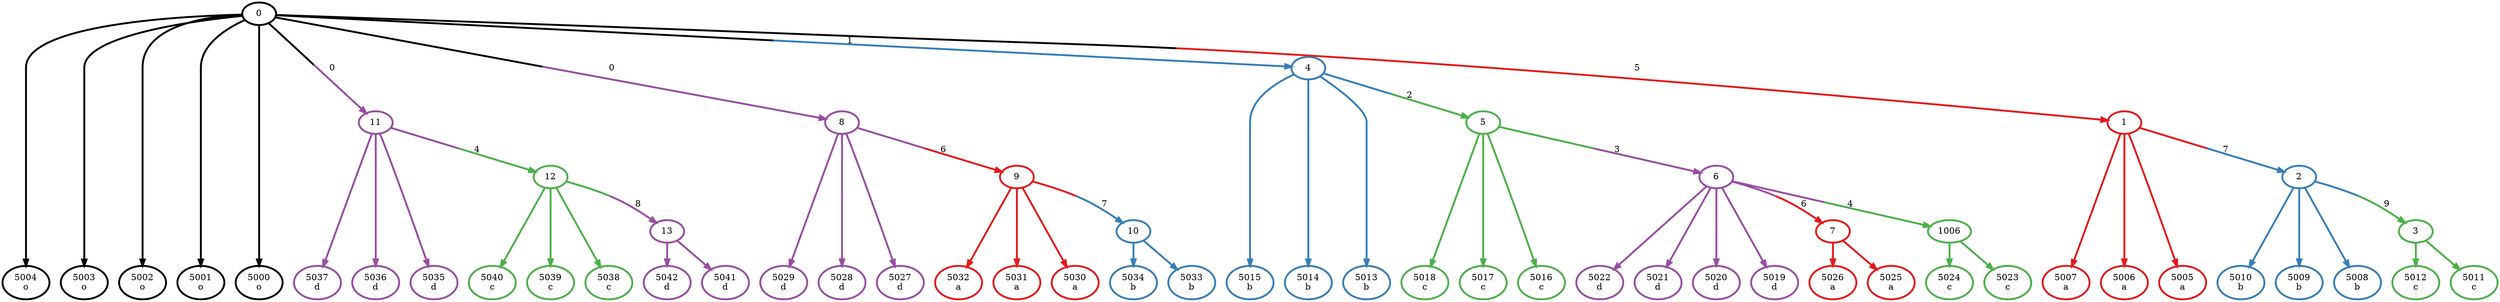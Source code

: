 digraph T {
	{
		rank=same
		0 [penwidth=3,colorscheme=set19,color=4,label="5042\nd"]
		1 [penwidth=3,colorscheme=set19,color=4,label="5041\nd"]
		2 [penwidth=3,colorscheme=set19,color=3,label="5040\nc"]
		3 [penwidth=3,colorscheme=set19,color=3,label="5039\nc"]
		4 [penwidth=3,colorscheme=set19,color=3,label="5038\nc"]
		5 [penwidth=3,colorscheme=set19,color=2,label="5034\nb"]
		6 [penwidth=3,colorscheme=set19,color=2,label="5033\nb"]
		7 [penwidth=3,colorscheme=set19,color=1,label="5032\na"]
		8 [penwidth=3,colorscheme=set19,color=1,label="5031\na"]
		9 [penwidth=3,colorscheme=set19,color=1,label="5030\na"]
		10 [penwidth=3,colorscheme=set19,color=1,label="5026\na"]
		11 [penwidth=3,colorscheme=set19,color=1,label="5025\na"]
		12 [penwidth=3,colorscheme=set19,color=3,label="5024\nc"]
		13 [penwidth=3,colorscheme=set19,color=3,label="5023\nc"]
		14 [penwidth=3,colorscheme=set19,color=4,label="5022\nd"]
		15 [penwidth=3,colorscheme=set19,color=4,label="5021\nd"]
		16 [penwidth=3,colorscheme=set19,color=4,label="5020\nd"]
		17 [penwidth=3,colorscheme=set19,color=4,label="5019\nd"]
		18 [penwidth=3,colorscheme=set19,color=3,label="5018\nc"]
		19 [penwidth=3,colorscheme=set19,color=3,label="5017\nc"]
		20 [penwidth=3,colorscheme=set19,color=3,label="5016\nc"]
		21 [penwidth=3,colorscheme=set19,color=3,label="5012\nc"]
		22 [penwidth=3,colorscheme=set19,color=3,label="5011\nc"]
		23 [penwidth=3,colorscheme=set19,color=2,label="5010\nb"]
		24 [penwidth=3,colorscheme=set19,color=2,label="5009\nb"]
		25 [penwidth=3,colorscheme=set19,color=2,label="5008\nb"]
		26 [penwidth=3,colorscheme=set19,color=4,label="5037\nd"]
		27 [penwidth=3,colorscheme=set19,color=4,label="5036\nd"]
		28 [penwidth=3,colorscheme=set19,color=4,label="5035\nd"]
		29 [penwidth=3,colorscheme=set19,color=4,label="5029\nd"]
		30 [penwidth=3,colorscheme=set19,color=4,label="5028\nd"]
		31 [penwidth=3,colorscheme=set19,color=4,label="5027\nd"]
		32 [penwidth=3,colorscheme=set19,color=2,label="5015\nb"]
		33 [penwidth=3,colorscheme=set19,color=2,label="5014\nb"]
		34 [penwidth=3,colorscheme=set19,color=2,label="5013\nb"]
		35 [penwidth=3,colorscheme=set19,color=1,label="5007\na"]
		36 [penwidth=3,colorscheme=set19,color=1,label="5006\na"]
		37 [penwidth=3,colorscheme=set19,color=1,label="5005\na"]
		38 [penwidth=3,colorscheme=set19,color=11,label="5004\no"]
		39 [penwidth=3,colorscheme=set19,color=11,label="5003\no"]
		40 [penwidth=3,colorscheme=set19,color=11,label="5002\no"]
		41 [penwidth=3,colorscheme=set19,color=11,label="5001\no"]
		42 [penwidth=3,colorscheme=set19,color=11,label="5000\no"]
	}
	43 [penwidth=3,colorscheme=set19,color=4,label="13"]
	44 [penwidth=3,colorscheme=set19,color=3,label="12"]
	45 [penwidth=3,colorscheme=set19,color=2,label="10"]
	46 [penwidth=3,colorscheme=set19,color=1,label="9"]
	47 [penwidth=3,colorscheme=set19,color=1,label="7"]
	48 [penwidth=3,colorscheme=set19,color=3,label="1006"]
	49 [penwidth=3,colorscheme=set19,color=4,label="6"]
	50 [penwidth=3,colorscheme=set19,color=3,label="5"]
	51 [penwidth=3,colorscheme=set19,color=3,label="3"]
	52 [penwidth=3,colorscheme=set19,color=2,label="2"]
	53 [penwidth=3,colorscheme=set19,color=4,label="11"]
	54 [penwidth=3,colorscheme=set19,color=4,label="8"]
	55 [penwidth=3,colorscheme=set19,color=2,label="4"]
	56 [penwidth=3,colorscheme=set19,color=1,label="1"]
	57 [penwidth=3,colorscheme=set19,color=11,label="0"]
	43 -> 0 [penwidth=3,colorscheme=set19,color="4;0.5:4"]
	43 -> 1 [penwidth=3,colorscheme=set19,color="4;0.5:4"]
	44 -> 2 [penwidth=3,colorscheme=set19,color="3;0.5:3"]
	44 -> 3 [penwidth=3,colorscheme=set19,color="3;0.5:3"]
	44 -> 4 [penwidth=3,colorscheme=set19,color="3;0.5:3"]
	44 -> 43 [penwidth=3,colorscheme=set19,color="3;0.5:4",label="8"]
	45 -> 5 [penwidth=3,colorscheme=set19,color="2;0.5:2"]
	45 -> 6 [penwidth=3,colorscheme=set19,color="2;0.5:2"]
	46 -> 7 [penwidth=3,colorscheme=set19,color="1;0.5:1"]
	46 -> 8 [penwidth=3,colorscheme=set19,color="1;0.5:1"]
	46 -> 9 [penwidth=3,colorscheme=set19,color="1;0.5:1"]
	46 -> 45 [penwidth=3,colorscheme=set19,color="1;0.5:2",label="7"]
	47 -> 10 [penwidth=3,colorscheme=set19,color="1;0.5:1"]
	47 -> 11 [penwidth=3,colorscheme=set19,color="1;0.5:1"]
	48 -> 12 [penwidth=3,colorscheme=set19,color="3;0.5:3"]
	48 -> 13 [penwidth=3,colorscheme=set19,color="3;0.5:3"]
	49 -> 14 [penwidth=3,colorscheme=set19,color="4;0.5:4"]
	49 -> 15 [penwidth=3,colorscheme=set19,color="4;0.5:4"]
	49 -> 16 [penwidth=3,colorscheme=set19,color="4;0.5:4"]
	49 -> 17 [penwidth=3,colorscheme=set19,color="4;0.5:4"]
	49 -> 47 [penwidth=3,colorscheme=set19,color="4;0.5:1",label="6"]
	49 -> 48 [penwidth=3,colorscheme=set19,color="4;0.5:3",label="4"]
	50 -> 18 [penwidth=3,colorscheme=set19,color="3;0.5:3"]
	50 -> 19 [penwidth=3,colorscheme=set19,color="3;0.5:3"]
	50 -> 20 [penwidth=3,colorscheme=set19,color="3;0.5:3"]
	50 -> 49 [penwidth=3,colorscheme=set19,color="3;0.5:4",label="3"]
	51 -> 21 [penwidth=3,colorscheme=set19,color="3;0.5:3"]
	51 -> 22 [penwidth=3,colorscheme=set19,color="3;0.5:3"]
	52 -> 23 [penwidth=3,colorscheme=set19,color="2;0.5:2"]
	52 -> 24 [penwidth=3,colorscheme=set19,color="2;0.5:2"]
	52 -> 25 [penwidth=3,colorscheme=set19,color="2;0.5:2"]
	52 -> 51 [penwidth=3,colorscheme=set19,color="2;0.5:3",label="9"]
	53 -> 26 [penwidth=3,colorscheme=set19,color="4;0.5:4"]
	53 -> 27 [penwidth=3,colorscheme=set19,color="4;0.5:4"]
	53 -> 28 [penwidth=3,colorscheme=set19,color="4;0.5:4"]
	53 -> 44 [penwidth=3,colorscheme=set19,color="4;0.5:3",label="4"]
	54 -> 29 [penwidth=3,colorscheme=set19,color="4;0.5:4"]
	54 -> 30 [penwidth=3,colorscheme=set19,color="4;0.5:4"]
	54 -> 31 [penwidth=3,colorscheme=set19,color="4;0.5:4"]
	54 -> 46 [penwidth=3,colorscheme=set19,color="4;0.5:1",label="6"]
	55 -> 32 [penwidth=3,colorscheme=set19,color="2;0.5:2"]
	55 -> 33 [penwidth=3,colorscheme=set19,color="2;0.5:2"]
	55 -> 34 [penwidth=3,colorscheme=set19,color="2;0.5:2"]
	55 -> 50 [penwidth=3,colorscheme=set19,color="2;0.5:3",label="2"]
	56 -> 35 [penwidth=3,colorscheme=set19,color="1;0.5:1"]
	56 -> 36 [penwidth=3,colorscheme=set19,color="1;0.5:1"]
	56 -> 37 [penwidth=3,colorscheme=set19,color="1;0.5:1"]
	56 -> 52 [penwidth=3,colorscheme=set19,color="1;0.5:2",label="7"]
	57 -> 38 [penwidth=3,colorscheme=set19,color="11;0.5:11"]
	57 -> 39 [penwidth=3,colorscheme=set19,color="11;0.5:11"]
	57 -> 40 [penwidth=3,colorscheme=set19,color="11;0.5:11"]
	57 -> 41 [penwidth=3,colorscheme=set19,color="11;0.5:11"]
	57 -> 42 [penwidth=3,colorscheme=set19,color="11;0.5:11"]
	57 -> 53 [penwidth=3,colorscheme=set19,color="11;0.5:4",label="0"]
	57 -> 54 [penwidth=3,colorscheme=set19,color="11;0.5:4",label="0"]
	57 -> 55 [penwidth=3,colorscheme=set19,color="11;0.5:2",label="1"]
	57 -> 56 [penwidth=3,colorscheme=set19,color="11;0.5:1",label="5"]
}
